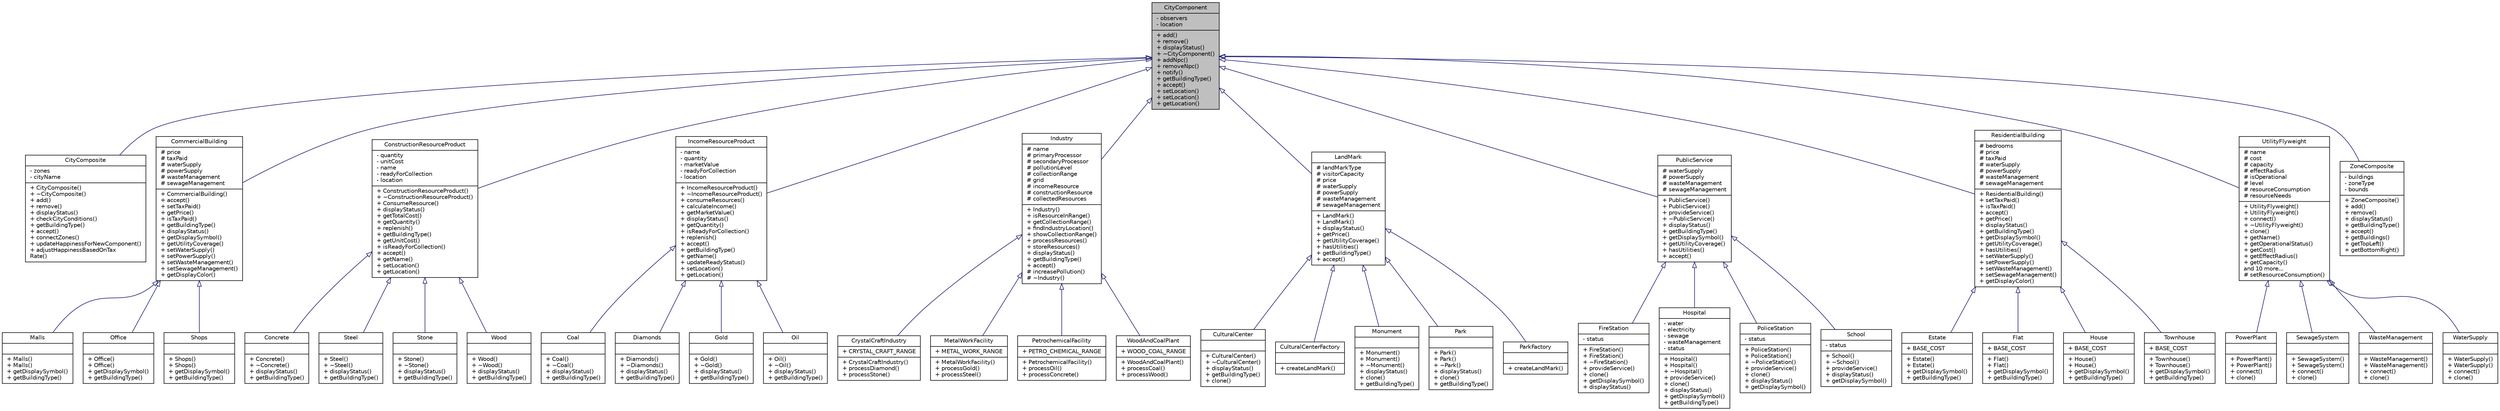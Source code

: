 digraph "CityComponent"
{
 // LATEX_PDF_SIZE
  edge [fontname="Helvetica",fontsize="10",labelfontname="Helvetica",labelfontsize="10"];
  node [fontname="Helvetica",fontsize="10",shape=record];
  Node1 [label="{CityComponent\n|- observers\l- location\l|+ add()\l+ remove()\l+ displayStatus()\l+ ~CityComponent()\l+ addNpc()\l+ removeNpc()\l+ notify()\l+ getBuildingType()\l+ accept()\l+ setLocation()\l+ setLocation()\l+ getLocation()\l}",height=0.2,width=0.4,color="black", fillcolor="grey75", style="filled", fontcolor="black",tooltip="Abstract base class representing a component of a city."];
  Node1 -> Node2 [dir="back",color="midnightblue",fontsize="10",style="solid",arrowtail="onormal"];
  Node2 [label="{CityComposite\n|- zones\l- cityName\l|+ CityComposite()\l+ ~CityComposite()\l+ add()\l+ remove()\l+ displayStatus()\l+ checkCityConditions()\l+ getBuildingType()\l+ accept()\l+ connectZones()\l+ updateHappinessForNewComponent()\l+ adjustHappinessBasedOnTax\lRate()\l}",height=0.2,width=0.4,color="black", fillcolor="white", style="filled",URL="$classCityComposite.html",tooltip="A composite class representing the entire city and containing multiple zones."];
  Node1 -> Node3 [dir="back",color="midnightblue",fontsize="10",style="solid",arrowtail="onormal"];
  Node3 [label="{CommercialBuilding\n|# price\l# taxPaid\l# waterSupply\l# powerSupply\l# wasteManagement\l# sewageManagement\l|+ CommercialBuilding()\l+ accept()\l+ setTaxPaid()\l+ getPrice()\l+ isTaxPaid()\l+ getBuildingType()\l+ displayStatus()\l+ getDisplaySymbol()\l+ getUtilityCoverage()\l+ setWaterSupply()\l+ setPowerSupply()\l+ setWasteManagement()\l+ setSewageManagement()\l+ getDisplayColor()\l}",height=0.2,width=0.4,color="black", fillcolor="white", style="filled",URL="$classCommercialBuilding.html",tooltip="Represents a commercial building in the city, capable of interacting with utilities and tax collectio..."];
  Node3 -> Node4 [dir="back",color="midnightblue",fontsize="10",style="solid",arrowtail="onormal"];
  Node4 [label="{Malls\n||+ Malls()\l+ Malls()\l+ getDisplaySymbol()\l+ getBuildingType()\l}",height=0.2,width=0.4,color="black", fillcolor="white", style="filled",URL="$classMalls.html",tooltip="Represents a Mall, a type of CommercialBuilding."];
  Node3 -> Node5 [dir="back",color="midnightblue",fontsize="10",style="solid",arrowtail="onormal"];
  Node5 [label="{Office\n||+ Office()\l+ Office()\l+ getDisplaySymbol()\l+ getBuildingType()\l}",height=0.2,width=0.4,color="black", fillcolor="white", style="filled",URL="$classOffice.html",tooltip="Represents an office building, a type of commercial building with utility connections."];
  Node3 -> Node6 [dir="back",color="midnightblue",fontsize="10",style="solid",arrowtail="onormal"];
  Node6 [label="{Shops\n||+ Shops()\l+ Shops()\l+ getDisplaySymbol()\l+ getBuildingType()\l}",height=0.2,width=0.4,color="black", fillcolor="white", style="filled",URL="$classShops.html",tooltip="Represents a commercial building of type Shops."];
  Node1 -> Node7 [dir="back",color="midnightblue",fontsize="10",style="solid",arrowtail="onormal"];
  Node7 [label="{ConstructionResourceProduct\n|- quantity\l- unitCost\l- name\l- readyForCollection\l- location\l|+ ConstructionResourceProduct()\l+ ~ConstructionResourceProduct()\l+ ConsumeResource()\l+ displayStatus()\l+ getTotalCost()\l+ getQuantity()\l+ replenish()\l+ getBuildingType()\l+ getUnitCost()\l+ isReadyForCollection()\l+ accept()\l+ getName()\l+ setLocation()\l+ getLocation()\l}",height=0.2,width=0.4,color="black", fillcolor="white", style="filled",URL="$classConstructionResourceProduct.html",tooltip="Represents a construction resource product in the city-building simulation."];
  Node7 -> Node8 [dir="back",color="midnightblue",fontsize="10",style="solid",arrowtail="onormal"];
  Node8 [label="{Concrete\n||+ Concrete()\l+ ~Concrete()\l+ displayStatus()\l+ getBuildingType()\l}",height=0.2,width=0.4,color="black", fillcolor="white", style="filled",URL="$classConcrete.html",tooltip="Represents a concrete resource used for construction within the game."];
  Node7 -> Node9 [dir="back",color="midnightblue",fontsize="10",style="solid",arrowtail="onormal"];
  Node9 [label="{Steel\n||+ Steel()\l+ ~Steel()\l+ displayStatus()\l+ getBuildingType()\l}",height=0.2,width=0.4,color="black", fillcolor="white", style="filled",URL="$classSteel.html",tooltip="Represents the Steel resource in the city simulation."];
  Node7 -> Node10 [dir="back",color="midnightblue",fontsize="10",style="solid",arrowtail="onormal"];
  Node10 [label="{Stone\n||+ Stone()\l+ ~Stone()\l+ displayStatus()\l+ getBuildingType()\l}",height=0.2,width=0.4,color="black", fillcolor="white", style="filled",URL="$classStone.html",tooltip="Represents a construction resource product of type Stone."];
  Node7 -> Node11 [dir="back",color="midnightblue",fontsize="10",style="solid",arrowtail="onormal"];
  Node11 [label="{Wood\n||+ Wood()\l+ ~Wood()\l+ displayStatus()\l+ getBuildingType()\l}",height=0.2,width=0.4,color="black", fillcolor="white", style="filled",URL="$classWood.html",tooltip="Represents a construction resource product of type Wood."];
  Node1 -> Node12 [dir="back",color="midnightblue",fontsize="10",style="solid",arrowtail="onormal"];
  Node12 [label="{IncomeResourceProduct\n|- name\l- quantity\l- marketValue\l- readyForCollection\l- location\l|+ IncomeResourceProduct()\l+ ~IncomeResourceProduct()\l+ consumeResources()\l+ calculateIncome()\l+ getMarketValue()\l+ displayStatus()\l+ getQuantity()\l+ isReadyForCollection()\l+ replenish()\l+ accept()\l+ getBuildingType()\l+ getName()\l+ updateReadyStatus()\l+ setLocation()\l+ getLocation()\l}",height=0.2,width=0.4,color="black", fillcolor="white", style="filled",URL="$classIncomeResourceProduct.html",tooltip="Represents an income-generating resource in the city."];
  Node12 -> Node13 [dir="back",color="midnightblue",fontsize="10",style="solid",arrowtail="onormal"];
  Node13 [label="{Coal\n||+ Coal()\l+ ~Coal()\l+ displayStatus()\l+ getBuildingType()\l}",height=0.2,width=0.4,color="black", fillcolor="white", style="filled",URL="$classCoal.html",tooltip="Represents a coal resource in the game, derived from IncomeResourceProduct."];
  Node12 -> Node14 [dir="back",color="midnightblue",fontsize="10",style="solid",arrowtail="onormal"];
  Node14 [label="{Diamonds\n||+ Diamonds()\l+ ~Diamonds()\l+ displayStatus()\l+ getBuildingType()\l}",height=0.2,width=0.4,color="black", fillcolor="white", style="filled",URL="$classDiamonds.html",tooltip="Represents diamonds as an income-generating resource in the city simulation."];
  Node12 -> Node15 [dir="back",color="midnightblue",fontsize="10",style="solid",arrowtail="onormal"];
  Node15 [label="{Gold\n||+ Gold()\l+ ~Gold()\l+ displayStatus()\l+ getBuildingType()\l}",height=0.2,width=0.4,color="black", fillcolor="white", style="filled",URL="$classGold.html",tooltip="Class representing the Gold resource."];
  Node12 -> Node16 [dir="back",color="midnightblue",fontsize="10",style="solid",arrowtail="onormal"];
  Node16 [label="{Oil\n||+ Oil()\l+ ~Oil()\l+ displayStatus()\l+ getBuildingType()\l}",height=0.2,width=0.4,color="black", fillcolor="white", style="filled",URL="$classOil.html",tooltip="Represents an oil resource in the simulation."];
  Node1 -> Node17 [dir="back",color="midnightblue",fontsize="10",style="solid",arrowtail="onormal"];
  Node17 [label="{Industry\n|# name\l# primaryProcessor\l# secondaryProcessor\l# pollutionLevel\l# collectionRange\l# grid\l# incomeResource\l# constructionResource\l# collectedResources\l|+ Industry()\l+ isResourceInRange()\l+ getCollectionRange()\l+ findIndustryLocation()\l+ showCollectionRange()\l+ processResources()\l+ storeResources()\l+ displayStatus()\l+ getBuildingType()\l+ accept()\l# increasePollution()\l# ~Industry()\l}",height=0.2,width=0.4,color="black", fillcolor="white", style="filled",URL="$classIndustry.html",tooltip="Represents an industrial facility in the city."];
  Node17 -> Node18 [dir="back",color="midnightblue",fontsize="10",style="solid",arrowtail="onormal"];
  Node18 [label="{CrystalCraftIndustry\n|+ CRYSTAL_CRAFT_RANGE\l|+ CrystalCraftIndustry()\l+ processDiamond()\l+ processStone()\l}",height=0.2,width=0.4,color="black", fillcolor="white", style="filled",URL="$classCrystalCraftIndustry.html",tooltip="Represents an industry focused on processing diamonds and stone for various uses."];
  Node17 -> Node19 [dir="back",color="midnightblue",fontsize="10",style="solid",arrowtail="onormal"];
  Node19 [label="{MetalWorkFacility\n|+ METAL_WORK_RANGE\l|+ MetalWorkFacility()\l+ processGold()\l+ processSteel()\l}",height=0.2,width=0.4,color="black", fillcolor="white", style="filled",URL="$classMetalWorkFacility.html",tooltip="A concrete implementation of an Industry for processing metal resources."];
  Node17 -> Node20 [dir="back",color="midnightblue",fontsize="10",style="solid",arrowtail="onormal"];
  Node20 [label="{PetrochemicalFacility\n|+ PETRO_CHEMICAL_RANGE\l|+ PetrochemicalFacility()\l+ processOil()\l+ processConcrete()\l}",height=0.2,width=0.4,color="black", fillcolor="white", style="filled",URL="$classPetrochemicalFacility.html",tooltip="Represents a petrochemical facility that processes oil and concrete."];
  Node17 -> Node21 [dir="back",color="midnightblue",fontsize="10",style="solid",arrowtail="onormal"];
  Node21 [label="{WoodAndCoalPlant\n|+ WOOD_COAL_RANGE\l|+ WoodAndCoalPlant()\l+ processCoal()\l+ processWood()\l}",height=0.2,width=0.4,color="black", fillcolor="white", style="filled",URL="$classWoodAndCoalPlant.html",tooltip="Concrete Industry for processing lumber and coal resources."];
  Node1 -> Node22 [dir="back",color="midnightblue",fontsize="10",style="solid",arrowtail="onormal"];
  Node22 [label="{LandMark\n|# landMarkType\l# visitorCapacity\l# price\l# waterSupply\l# powerSupply\l# wasteManagement\l# sewageManagement\l|+ LandMark()\l+ LandMark()\l+ displayStatus()\l+ getPrice()\l+ getUtilityCoverage()\l+ hasUtilities()\l+ getBuildingType()\l+ accept()\l}",height=0.2,width=0.4,color="black", fillcolor="white", style="filled",URL="$classLandMark.html",tooltip="Represents a landmark within the city."];
  Node22 -> Node23 [dir="back",color="midnightblue",fontsize="10",style="solid",arrowtail="onormal"];
  Node23 [label="{CulturalCenter\n||+ CulturalCenter()\l+ ~CulturalCenter()\l+ displayStatus()\l+ getBuildingType()\l+ clone()\l}",height=0.2,width=0.4,color="black", fillcolor="white", style="filled",URL="$classCulturalCenter.html",tooltip="Represents a cultural center landmark in the city, providing cultural activities and boosting nearby ..."];
  Node22 -> Node24 [dir="back",color="midnightblue",fontsize="10",style="solid",arrowtail="onormal"];
  Node24 [label="{CulturalCenterFactory\n||+ createLandMark()\l}",height=0.2,width=0.4,color="black", fillcolor="white", style="filled",URL="$classCulturalCenterFactory.html",tooltip="Factory class responsible for creating CulturalCenter landmarks."];
  Node22 -> Node25 [dir="back",color="midnightblue",fontsize="10",style="solid",arrowtail="onormal"];
  Node25 [label="{Monument\n||+ Monument()\l+ Monument()\l+ ~Monument()\l+ displayStatus()\l+ clone()\l+ getBuildingType()\l}",height=0.2,width=0.4,color="black", fillcolor="white", style="filled",URL="$classMonument.html",tooltip="Represents a Monument, a type of LandMark with specific characteristics and utilities."];
  Node22 -> Node26 [dir="back",color="midnightblue",fontsize="10",style="solid",arrowtail="onormal"];
  Node26 [label="{Park\n||+ Park()\l+ Park()\l+ ~Park()\l+ displayStatus()\l+ clone()\l+ getBuildingType()\l}",height=0.2,width=0.4,color="black", fillcolor="white", style="filled",URL="$classPark.html",tooltip="Represents a park in the city simulation."];
  Node22 -> Node27 [dir="back",color="midnightblue",fontsize="10",style="solid",arrowtail="onormal"];
  Node27 [label="{ParkFactory\n||+ createLandMark()\l}",height=0.2,width=0.4,color="black", fillcolor="white", style="filled",URL="$classParkFactory.html",tooltip="Factory class for creating Park objects."];
  Node1 -> Node28 [dir="back",color="midnightblue",fontsize="10",style="solid",arrowtail="onormal"];
  Node28 [label="{PublicService\n|# waterSupply\l# powerSupply\l# wasteManagement\l# sewageManagement\l|+ PublicService()\l+ PublicService()\l+ provideService()\l+ ~PublicService()\l+ displayStatus()\l+ getBuildingType()\l+ getDisplaySymbol()\l+ getUtilityCoverage()\l+ hasUtilities()\l+ accept()\l}",height=0.2,width=0.4,color="black", fillcolor="white", style="filled",URL="$classPublicService.html",tooltip="Abstract base class representing a public service."];
  Node28 -> Node29 [dir="back",color="midnightblue",fontsize="10",style="solid",arrowtail="onormal"];
  Node29 [label="{FireStation\n|- status\l|+ FireStation()\l+ FireStation()\l+ ~FireStation()\l+ provideService()\l+ clone()\l+ getDisplaySymbol()\l+ displayStatus()\l}",height=0.2,width=0.4,color="black", fillcolor="white", style="filled",URL="$classFireStation.html",tooltip="Represents a fire station in the city."];
  Node28 -> Node30 [dir="back",color="midnightblue",fontsize="10",style="solid",arrowtail="onormal"];
  Node30 [label="{Hospital\n|- water\l- electricity\l- sewage\l- wasteManagement\l- status\l|+ Hospital()\l+ Hospital()\l+ ~Hospital()\l+ provideService()\l+ clone()\l+ displayStatus()\l+ getDisplaySymbol()\l+ getBuildingType()\l}",height=0.2,width=0.4,color="black", fillcolor="white", style="filled",URL="$classHospital.html",tooltip="Represents a hospital that provides medical services to citizens."];
  Node28 -> Node31 [dir="back",color="midnightblue",fontsize="10",style="solid",arrowtail="onormal"];
  Node31 [label="{PoliceStation\n|- status\l|+ PoliceStation()\l+ PoliceStation()\l+ ~PoliceStation()\l+ provideService()\l+ clone()\l+ displayStatus()\l+ getDisplaySymbol()\l}",height=0.2,width=0.4,color="black", fillcolor="white", style="filled",URL="$classPoliceStation.html",tooltip="Represents a police station public service in the city."];
  Node28 -> Node32 [dir="back",color="midnightblue",fontsize="10",style="solid",arrowtail="onormal"];
  Node32 [label="{School\n|- status\l|+ School()\l+ ~School()\l+ provideService()\l+ displayStatus()\l+ getDisplaySymbol()\l}",height=0.2,width=0.4,color="black", fillcolor="white", style="filled",URL="$classSchool.html",tooltip=" "];
  Node1 -> Node33 [dir="back",color="midnightblue",fontsize="10",style="solid",arrowtail="onormal"];
  Node33 [label="{ResidentialBuilding\n|# bedrooms\l# price\l# taxPaid\l# waterSupply\l# powerSupply\l# wasteManagement\l# sewageManagement\l|+ ResidentialBuilding()\l+ setTaxPaid()\l+ isTaxPaid()\l+ accept()\l+ getPrice()\l+ displayStatus()\l+ getBuildingType()\l+ getDisplaySymbol()\l+ getUtilityCoverage()\l+ hasUtilities()\l+ setWaterSupply()\l+ setPowerSupply()\l+ setWasteManagement()\l+ setSewageManagement()\l+ getDisplayColor()\l}",height=0.2,width=0.4,color="black", fillcolor="white", style="filled",URL="$classResidentialBuilding.html",tooltip="Represents a residential building within the city."];
  Node33 -> Node34 [dir="back",color="midnightblue",fontsize="10",style="solid",arrowtail="onormal"];
  Node34 [label="{Estate\n|+ BASE_COST\l|+ Estate()\l+ Estate()\l+ getDisplaySymbol()\l+ getBuildingType()\l}",height=0.2,width=0.4,color="black", fillcolor="white", style="filled",URL="$classEstate.html",tooltip="Represents an estate building in the city simulation."];
  Node33 -> Node35 [dir="back",color="midnightblue",fontsize="10",style="solid",arrowtail="onormal"];
  Node35 [label="{Flat\n|+ BASE_COST\l|+ Flat()\l+ Flat()\l+ getDisplaySymbol()\l+ getBuildingType()\l}",height=0.2,width=0.4,color="black", fillcolor="white", style="filled",URL="$classFlat.html",tooltip="Represents a residential building of type Flat."];
  Node33 -> Node36 [dir="back",color="midnightblue",fontsize="10",style="solid",arrowtail="onormal"];
  Node36 [label="{House\n|+ BASE_COST\l|+ House()\l+ House()\l+ getDisplaySymbol()\l+ getBuildingType()\l}",height=0.2,width=0.4,color="black", fillcolor="white", style="filled",URL="$classHouse.html",tooltip="Represents a house, which is a type of residential building."];
  Node33 -> Node37 [dir="back",color="midnightblue",fontsize="10",style="solid",arrowtail="onormal"];
  Node37 [label="{Townhouse\n|+ BASE_COST\l|+ Townhouse()\l+ Townhouse()\l+ getDisplaySymbol()\l+ getBuildingType()\l}",height=0.2,width=0.4,color="black", fillcolor="white", style="filled",URL="$classTownhouse.html",tooltip="A concrete class representing a townhouse, derived from ResidentialBuilding."];
  Node1 -> Node38 [dir="back",color="midnightblue",fontsize="10",style="solid",arrowtail="onormal"];
  Node38 [label="{UtilityFlyweight\n|# name\l# cost\l# capacity\l# effectRadius\l# isOperational\l# level\l# resourceConsumption\l# resourceNeeds\l|+ UtilityFlyweight()\l+ UtilityFlyweight()\l+ connect()\l+ ~UtilityFlyweight()\l+ clone()\l+ getName()\l+ getOperationalStatus()\l+ getCost()\l+ getEffectRadius()\l+ getCapacity()\land 10 more...\l# setResourceConsumption()\l}",height=0.2,width=0.4,color="black", fillcolor="white", style="filled",URL="$classUtilityFlyweight.html",tooltip="Abstract base class for utility components, providing shared functionality."];
  Node38 -> Node39 [dir="back",color="midnightblue",fontsize="10",style="solid",arrowtail="onormal"];
  Node39 [label="{PowerPlant\n||+ PowerPlant()\l+ PowerPlant()\l+ connect()\l+ clone()\l}",height=0.2,width=0.4,color="black", fillcolor="white", style="filled",URL="$classPowerPlant.html",tooltip="Represents a Power Plant in the utility system."];
  Node38 -> Node40 [dir="back",color="midnightblue",fontsize="10",style="solid",arrowtail="onormal"];
  Node40 [label="{SewageSystem\n||+ SewageSystem()\l+ SewageSystem()\l+ connect()\l+ clone()\l}",height=0.2,width=0.4,color="black", fillcolor="white", style="filled",URL="$classSewageSystem.html",tooltip="A concrete UtilityFlyweight that represents a sewage management utility."];
  Node38 -> Node41 [dir="back",color="midnightblue",fontsize="10",style="solid",arrowtail="onormal"];
  Node41 [label="{WasteManagement\n||+ WasteManagement()\l+ WasteManagement()\l+ connect()\l+ clone()\l}",height=0.2,width=0.4,color="black", fillcolor="white", style="filled",URL="$classWasteManagement.html",tooltip="Concrete class for managing waste utility in the city."];
  Node38 -> Node42 [dir="back",color="midnightblue",fontsize="10",style="solid",arrowtail="onormal"];
  Node42 [label="{WaterSupply\n||+ WaterSupply()\l+ WaterSupply()\l+ connect()\l+ clone()\l}",height=0.2,width=0.4,color="black", fillcolor="white", style="filled",URL="$classWaterSupply.html",tooltip="Represents a water supply utility that can be connected to city components within a specific radius."];
  Node1 -> Node43 [dir="back",color="midnightblue",fontsize="10",style="solid",arrowtail="onormal"];
  Node43 [label="{ZoneComposite\n|- buildings\l- zoneType\l- bounds\l|+ ZoneComposite()\l+ add()\l+ remove()\l+ displayStatus()\l+ getBuildingType()\l+ accept()\l+ getBuildings()\l+ getTopLeft()\l+ getBottomRight()\l}",height=0.2,width=0.4,color="black", fillcolor="white", style="filled",URL="$classZoneComposite.html",tooltip="A composite class representing a zone in the city, containing multiple buildings and managing their o..."];
}
